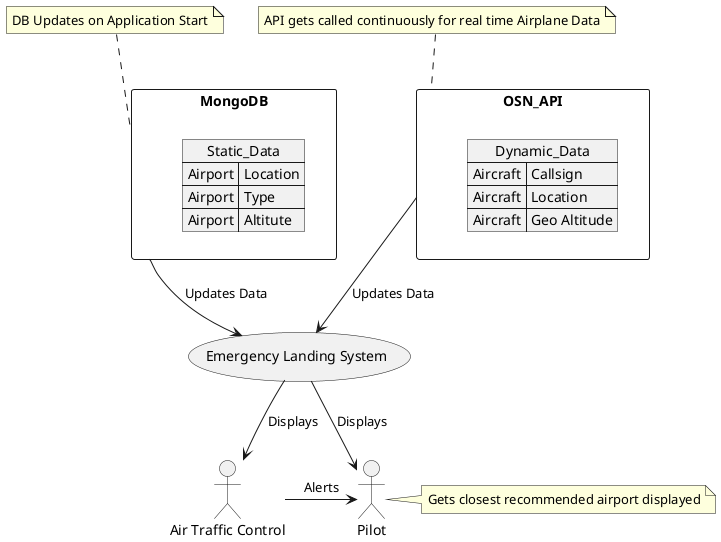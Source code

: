 @startuml
(Emergency Landing System)
skinparam packageStyle rectangle

rectangle MongoDB {
   json Static_Data {
     "Airport": "Location",
     "Airport": "Type",
     "Airport": "Altitute"
   }
}

rectangle OSN_API {
   json Dynamic_Data {
     "Aircraft": "Callsign",
     "Aircraft": "Location",
     "Aircraft": "Geo Altitude"
   }
}

:MongoDB: -down-> (Emergency Landing System) : Updates Data
:OSN_API: -down-> (Emergency Landing System) : Updates Data

note top of MongoDB : DB Updates on Application Start
note top of OSN_API : API gets called continuously for real time Airplane Data

:Air Traffic Control: -right-> :Pilot: : Alerts 

(Emergency Landing System) -right-> :Pilot: : Displays
(Emergency Landing System) -down-> :Air Traffic Control: : Displays

note right of Pilot : Gets closest recommended airport displayed


@enduml